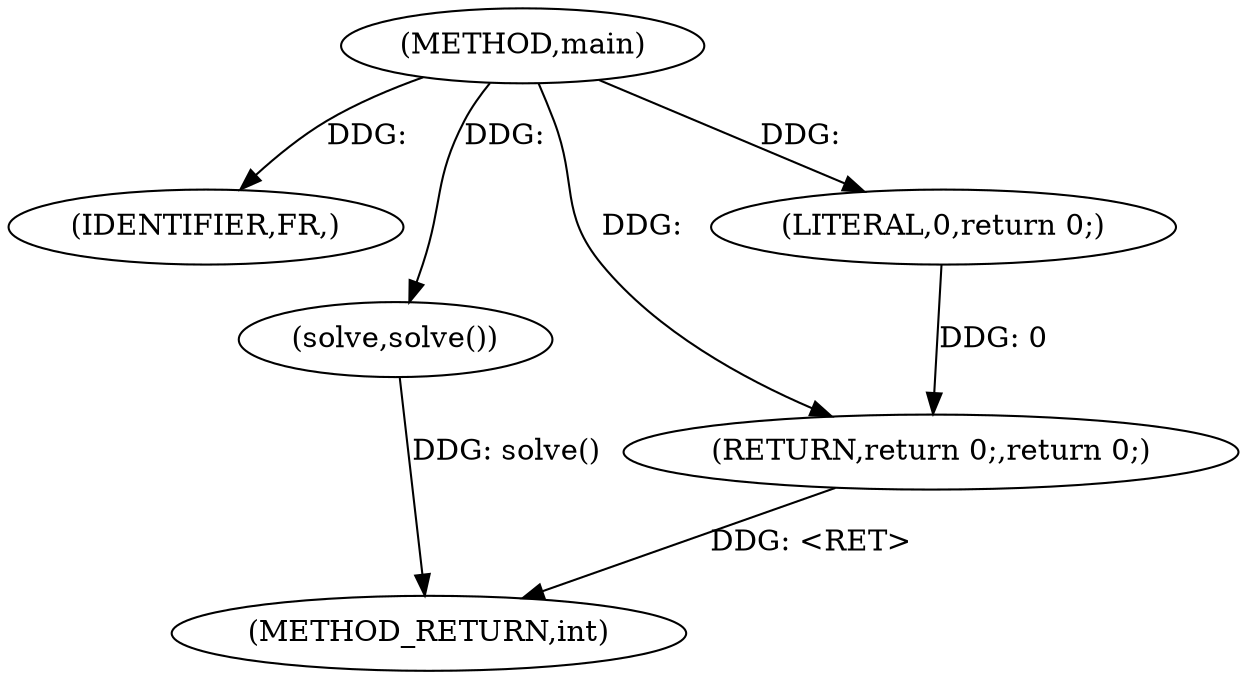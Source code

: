 digraph "main" {  
"1000574" [label = "(METHOD,main)" ]
"1000580" [label = "(METHOD_RETURN,int)" ]
"1000576" [label = "(IDENTIFIER,FR,)" ]
"1000577" [label = "(solve,solve())" ]
"1000578" [label = "(RETURN,return 0;,return 0;)" ]
"1000579" [label = "(LITERAL,0,return 0;)" ]
  "1000578" -> "1000580"  [ label = "DDG: <RET>"] 
  "1000577" -> "1000580"  [ label = "DDG: solve()"] 
  "1000574" -> "1000576"  [ label = "DDG: "] 
  "1000574" -> "1000577"  [ label = "DDG: "] 
  "1000579" -> "1000578"  [ label = "DDG: 0"] 
  "1000574" -> "1000578"  [ label = "DDG: "] 
  "1000574" -> "1000579"  [ label = "DDG: "] 
}
